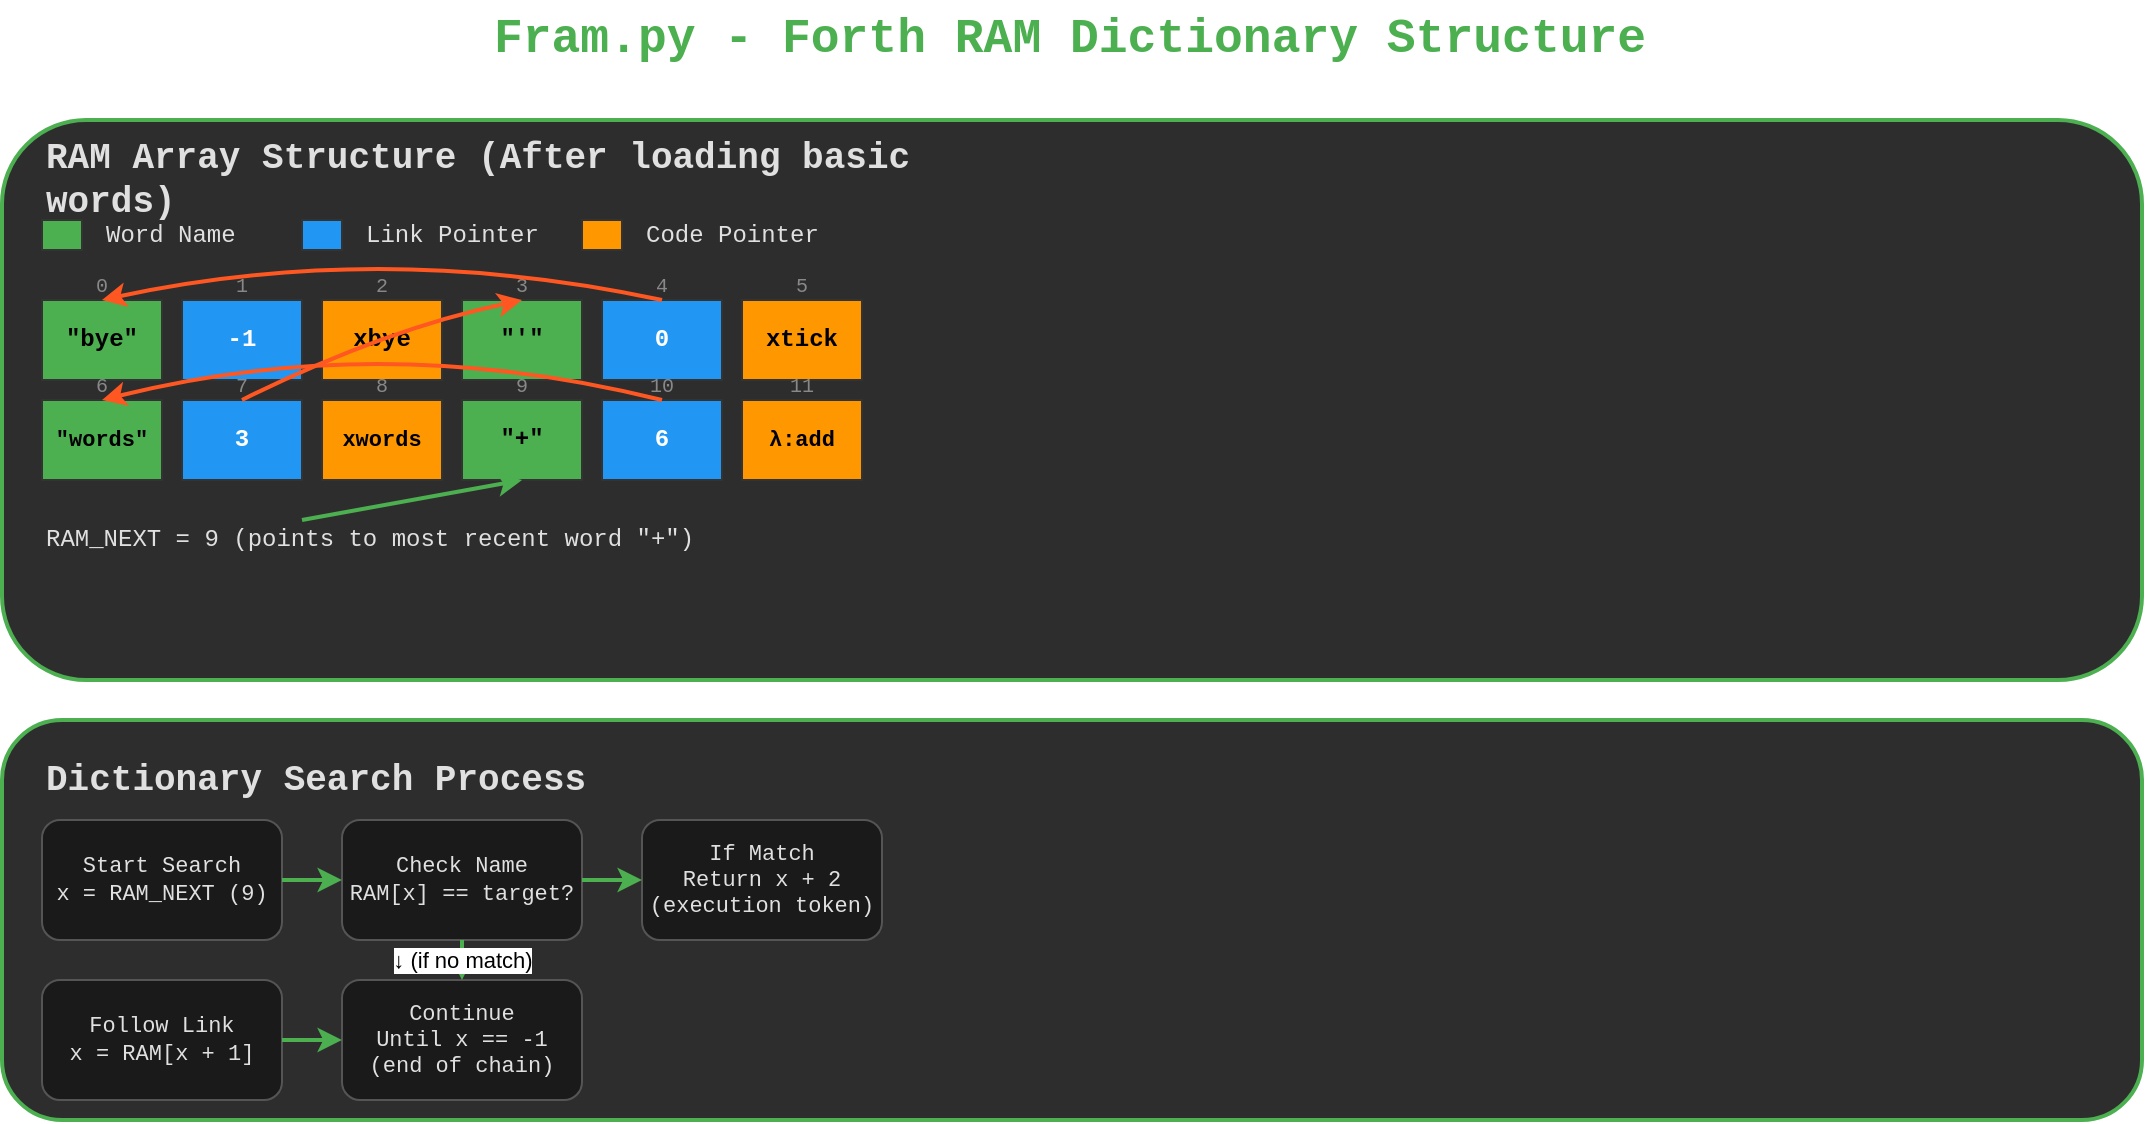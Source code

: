 <mxfile version="28.1.2" pages="2">
  <diagram name="Fram.py RAM Dictionary" id="pHEsUXLYuDOnjVTz-c3P">
    <mxGraphModel dx="1331" dy="600" grid="1" gridSize="10" guides="1" tooltips="1" connect="1" arrows="1" fold="1" page="1" pageScale="1" pageWidth="1100" pageHeight="850" math="0" shadow="0">
      <root>
        <mxCell id="0" />
        <mxCell id="1" parent="0" />
        <mxCell id="ycTcBiLF5rddi-YmPNB9-1" value="Fram.py - Forth RAM Dictionary Structure" style="text;html=1;strokeColor=none;fillColor=none;align=center;verticalAlign=middle;whiteSpace=wrap;rounded=0;fontSize=24;fontFamily=Courier New;fontStyle=1;fontColor=#4CAF50;" vertex="1" parent="1">
          <mxGeometry x="284" y="20" width="600" height="40" as="geometry" />
        </mxCell>
        <mxCell id="ycTcBiLF5rddi-YmPNB9-2" value="" style="rounded=1;whiteSpace=wrap;html=1;fillColor=#2d2d2d;strokeColor=#4CAF50;strokeWidth=2;" vertex="1" parent="1">
          <mxGeometry x="50" y="80" width="1070" height="280" as="geometry" />
        </mxCell>
        <mxCell id="ycTcBiLF5rddi-YmPNB9-3" value="RAM Array Structure (After loading basic words)" style="text;html=1;strokeColor=none;fillColor=none;align=left;verticalAlign=middle;whiteSpace=wrap;rounded=0;fontSize=18;fontFamily=Courier New;fontStyle=1;fontColor=#e0e0e0;" vertex="1" parent="1">
          <mxGeometry x="70" y="100" width="500" height="20" as="geometry" />
        </mxCell>
        <mxCell id="ycTcBiLF5rddi-YmPNB9-4" value="" style="rounded=0;whiteSpace=wrap;html=1;fillColor=#4CAF50;strokeColor=#333333;" vertex="1" parent="1">
          <mxGeometry x="70" y="130" width="20" height="15" as="geometry" />
        </mxCell>
        <mxCell id="ycTcBiLF5rddi-YmPNB9-5" value="Word Name" style="text;html=1;strokeColor=none;fillColor=none;align=left;verticalAlign=middle;whiteSpace=wrap;rounded=0;fontSize=12;fontFamily=Courier New;fontColor=#e0e0e0;" vertex="1" parent="1">
          <mxGeometry x="100" y="125" width="80" height="25" as="geometry" />
        </mxCell>
        <mxCell id="ycTcBiLF5rddi-YmPNB9-6" value="" style="rounded=0;whiteSpace=wrap;html=1;fillColor=#2196F3;strokeColor=#333333;" vertex="1" parent="1">
          <mxGeometry x="200" y="130" width="20" height="15" as="geometry" />
        </mxCell>
        <mxCell id="ycTcBiLF5rddi-YmPNB9-7" value="Link Pointer" style="text;html=1;strokeColor=none;fillColor=none;align=left;verticalAlign=middle;whiteSpace=wrap;rounded=0;fontSize=12;fontFamily=Courier New;fontColor=#e0e0e0;" vertex="1" parent="1">
          <mxGeometry x="230" y="125" width="90" height="25" as="geometry" />
        </mxCell>
        <mxCell id="ycTcBiLF5rddi-YmPNB9-8" value="" style="rounded=0;whiteSpace=wrap;html=1;fillColor=#FF9800;strokeColor=#333333;" vertex="1" parent="1">
          <mxGeometry x="340" y="130" width="20" height="15" as="geometry" />
        </mxCell>
        <mxCell id="ycTcBiLF5rddi-YmPNB9-9" value="Code Pointer" style="text;html=1;strokeColor=none;fillColor=none;align=left;verticalAlign=middle;whiteSpace=wrap;rounded=0;fontSize=12;fontFamily=Courier New;fontColor=#e0e0e0;" vertex="1" parent="1">
          <mxGeometry x="370" y="125" width="90" height="25" as="geometry" />
        </mxCell>
        <mxCell id="ycTcBiLF5rddi-YmPNB9-10" value="&quot;bye&quot;" style="rounded=0;whiteSpace=wrap;html=1;fillColor=#4CAF50;strokeColor=#333333;fontFamily=Courier New;fontSize=12;fontColor=#000000;fontStyle=1;" vertex="1" parent="1">
          <mxGeometry x="70" y="170" width="60" height="40" as="geometry" />
        </mxCell>
        <mxCell id="ycTcBiLF5rddi-YmPNB9-11" value="0" style="text;html=1;strokeColor=none;fillColor=none;align=center;verticalAlign=middle;whiteSpace=wrap;rounded=0;fontSize=10;fontFamily=Courier New;fontColor=#888888;" vertex="1" parent="1">
          <mxGeometry x="85" y="155" width="30" height="15" as="geometry" />
        </mxCell>
        <mxCell id="ycTcBiLF5rddi-YmPNB9-12" value="-1" style="rounded=0;whiteSpace=wrap;html=1;fillColor=#2196F3;strokeColor=#333333;fontFamily=Courier New;fontSize=12;fontColor=#ffffff;fontStyle=1;" vertex="1" parent="1">
          <mxGeometry x="140" y="170" width="60" height="40" as="geometry" />
        </mxCell>
        <mxCell id="ycTcBiLF5rddi-YmPNB9-13" value="1" style="text;html=1;strokeColor=none;fillColor=none;align=center;verticalAlign=middle;whiteSpace=wrap;rounded=0;fontSize=10;fontFamily=Courier New;fontColor=#888888;" vertex="1" parent="1">
          <mxGeometry x="155" y="155" width="30" height="15" as="geometry" />
        </mxCell>
        <mxCell id="ycTcBiLF5rddi-YmPNB9-14" value="xbye" style="rounded=0;whiteSpace=wrap;html=1;fillColor=#FF9800;strokeColor=#333333;fontFamily=Courier New;fontSize=12;fontColor=#000000;fontStyle=1;" vertex="1" parent="1">
          <mxGeometry x="210" y="170" width="60" height="40" as="geometry" />
        </mxCell>
        <mxCell id="ycTcBiLF5rddi-YmPNB9-15" value="2" style="text;html=1;strokeColor=none;fillColor=none;align=center;verticalAlign=middle;whiteSpace=wrap;rounded=0;fontSize=10;fontFamily=Courier New;fontColor=#888888;" vertex="1" parent="1">
          <mxGeometry x="225" y="155" width="30" height="15" as="geometry" />
        </mxCell>
        <mxCell id="ycTcBiLF5rddi-YmPNB9-16" value="&quot;&#39;&quot;" style="rounded=0;whiteSpace=wrap;html=1;fillColor=#4CAF50;strokeColor=#333333;fontFamily=Courier New;fontSize=12;fontColor=#000000;fontStyle=1;" vertex="1" parent="1">
          <mxGeometry x="280" y="170" width="60" height="40" as="geometry" />
        </mxCell>
        <mxCell id="ycTcBiLF5rddi-YmPNB9-17" value="3" style="text;html=1;strokeColor=none;fillColor=none;align=center;verticalAlign=middle;whiteSpace=wrap;rounded=0;fontSize=10;fontFamily=Courier New;fontColor=#888888;" vertex="1" parent="1">
          <mxGeometry x="295" y="155" width="30" height="15" as="geometry" />
        </mxCell>
        <mxCell id="ycTcBiLF5rddi-YmPNB9-18" value="0" style="rounded=0;whiteSpace=wrap;html=1;fillColor=#2196F3;strokeColor=#333333;fontFamily=Courier New;fontSize=12;fontColor=#ffffff;fontStyle=1;" vertex="1" parent="1">
          <mxGeometry x="350" y="170" width="60" height="40" as="geometry" />
        </mxCell>
        <mxCell id="ycTcBiLF5rddi-YmPNB9-19" value="4" style="text;html=1;strokeColor=none;fillColor=none;align=center;verticalAlign=middle;whiteSpace=wrap;rounded=0;fontSize=10;fontFamily=Courier New;fontColor=#888888;" vertex="1" parent="1">
          <mxGeometry x="365" y="155" width="30" height="15" as="geometry" />
        </mxCell>
        <mxCell id="ycTcBiLF5rddi-YmPNB9-20" value="xtick" style="rounded=0;whiteSpace=wrap;html=1;fillColor=#FF9800;strokeColor=#333333;fontFamily=Courier New;fontSize=12;fontColor=#000000;fontStyle=1;" vertex="1" parent="1">
          <mxGeometry x="420" y="170" width="60" height="40" as="geometry" />
        </mxCell>
        <mxCell id="ycTcBiLF5rddi-YmPNB9-21" value="5" style="text;html=1;strokeColor=none;fillColor=none;align=center;verticalAlign=middle;whiteSpace=wrap;rounded=0;fontSize=10;fontFamily=Courier New;fontColor=#888888;" vertex="1" parent="1">
          <mxGeometry x="435" y="155" width="30" height="15" as="geometry" />
        </mxCell>
        <mxCell id="ycTcBiLF5rddi-YmPNB9-22" value="&quot;words&quot;" style="rounded=0;whiteSpace=wrap;html=1;fillColor=#4CAF50;strokeColor=#333333;fontFamily=Courier New;fontSize=11;fontColor=#000000;fontStyle=1;" vertex="1" parent="1">
          <mxGeometry x="70" y="220" width="60" height="40" as="geometry" />
        </mxCell>
        <mxCell id="ycTcBiLF5rddi-YmPNB9-23" value="6" style="text;html=1;strokeColor=none;fillColor=none;align=center;verticalAlign=middle;whiteSpace=wrap;rounded=0;fontSize=10;fontFamily=Courier New;fontColor=#888888;" vertex="1" parent="1">
          <mxGeometry x="85" y="205" width="30" height="15" as="geometry" />
        </mxCell>
        <mxCell id="ycTcBiLF5rddi-YmPNB9-24" value="3" style="rounded=0;whiteSpace=wrap;html=1;fillColor=#2196F3;strokeColor=#333333;fontFamily=Courier New;fontSize=12;fontColor=#ffffff;fontStyle=1;" vertex="1" parent="1">
          <mxGeometry x="140" y="220" width="60" height="40" as="geometry" />
        </mxCell>
        <mxCell id="ycTcBiLF5rddi-YmPNB9-25" value="7" style="text;html=1;strokeColor=none;fillColor=none;align=center;verticalAlign=middle;whiteSpace=wrap;rounded=0;fontSize=10;fontFamily=Courier New;fontColor=#888888;" vertex="1" parent="1">
          <mxGeometry x="155" y="205" width="30" height="15" as="geometry" />
        </mxCell>
        <mxCell id="ycTcBiLF5rddi-YmPNB9-26" value="xwords" style="rounded=0;whiteSpace=wrap;html=1;fillColor=#FF9800;strokeColor=#333333;fontFamily=Courier New;fontSize=11;fontColor=#000000;fontStyle=1;" vertex="1" parent="1">
          <mxGeometry x="210" y="220" width="60" height="40" as="geometry" />
        </mxCell>
        <mxCell id="ycTcBiLF5rddi-YmPNB9-27" value="8" style="text;html=1;strokeColor=none;fillColor=none;align=center;verticalAlign=middle;whiteSpace=wrap;rounded=0;fontSize=10;fontFamily=Courier New;fontColor=#888888;" vertex="1" parent="1">
          <mxGeometry x="225" y="205" width="30" height="15" as="geometry" />
        </mxCell>
        <mxCell id="ycTcBiLF5rddi-YmPNB9-28" value="&quot;+&quot;" style="rounded=0;whiteSpace=wrap;html=1;fillColor=#4CAF50;strokeColor=#333333;fontFamily=Courier New;fontSize=12;fontColor=#000000;fontStyle=1;" vertex="1" parent="1">
          <mxGeometry x="280" y="220" width="60" height="40" as="geometry" />
        </mxCell>
        <mxCell id="ycTcBiLF5rddi-YmPNB9-29" value="9" style="text;html=1;strokeColor=none;fillColor=none;align=center;verticalAlign=middle;whiteSpace=wrap;rounded=0;fontSize=10;fontFamily=Courier New;fontColor=#888888;" vertex="1" parent="1">
          <mxGeometry x="295" y="205" width="30" height="15" as="geometry" />
        </mxCell>
        <mxCell id="ycTcBiLF5rddi-YmPNB9-30" value="6" style="rounded=0;whiteSpace=wrap;html=1;fillColor=#2196F3;strokeColor=#333333;fontFamily=Courier New;fontSize=12;fontColor=#ffffff;fontStyle=1;" vertex="1" parent="1">
          <mxGeometry x="350" y="220" width="60" height="40" as="geometry" />
        </mxCell>
        <mxCell id="ycTcBiLF5rddi-YmPNB9-31" value="10" style="text;html=1;strokeColor=none;fillColor=none;align=center;verticalAlign=middle;whiteSpace=wrap;rounded=0;fontSize=10;fontFamily=Courier New;fontColor=#888888;" vertex="1" parent="1">
          <mxGeometry x="360" y="205" width="40" height="15" as="geometry" />
        </mxCell>
        <mxCell id="ycTcBiLF5rddi-YmPNB9-32" value="λ:add" style="rounded=0;whiteSpace=wrap;html=1;fillColor=#FF9800;strokeColor=#333333;fontFamily=Courier New;fontSize=11;fontColor=#000000;fontStyle=1;" vertex="1" parent="1">
          <mxGeometry x="420" y="220" width="60" height="40" as="geometry" />
        </mxCell>
        <mxCell id="ycTcBiLF5rddi-YmPNB9-33" value="11" style="text;html=1;strokeColor=none;fillColor=none;align=center;verticalAlign=middle;whiteSpace=wrap;rounded=0;fontSize=10;fontFamily=Courier New;fontColor=#888888;" vertex="1" parent="1">
          <mxGeometry x="430" y="205" width="40" height="15" as="geometry" />
        </mxCell>
        <mxCell id="ycTcBiLF5rddi-YmPNB9-34" value="" style="curved=1;endArrow=classic;html=1;strokeColor=#FF5722;strokeWidth=2;fillColor=none;" edge="1" parent="1">
          <mxGeometry width="50" height="50" relative="1" as="geometry">
            <mxPoint x="380" y="220" as="sourcePoint" />
            <mxPoint x="100" y="220" as="targetPoint" />
            <Array as="points">
              <mxPoint x="240" y="185" />
            </Array>
          </mxGeometry>
        </mxCell>
        <mxCell id="ycTcBiLF5rddi-YmPNB9-35" value="" style="curved=1;endArrow=classic;html=1;strokeColor=#FF5722;strokeWidth=2;fillColor=none;" edge="1" parent="1">
          <mxGeometry width="50" height="50" relative="1" as="geometry">
            <mxPoint x="170" y="220" as="sourcePoint" />
            <mxPoint x="310" y="170" as="targetPoint" />
            <Array as="points">
              <mxPoint x="240" y="185" />
            </Array>
          </mxGeometry>
        </mxCell>
        <mxCell id="ycTcBiLF5rddi-YmPNB9-36" value="" style="curved=1;endArrow=classic;html=1;strokeColor=#FF5722;strokeWidth=2;fillColor=none;" edge="1" parent="1">
          <mxGeometry width="50" height="50" relative="1" as="geometry">
            <mxPoint x="380" y="170" as="sourcePoint" />
            <mxPoint x="100" y="170" as="targetPoint" />
            <Array as="points">
              <mxPoint x="240" y="140" />
            </Array>
          </mxGeometry>
        </mxCell>
        <mxCell id="ycTcBiLF5rddi-YmPNB9-37" value="RAM_NEXT = 9 (points to most recent word &quot;+&quot;)" style="text;html=1;strokeColor=none;fillColor=none;align=left;verticalAlign=middle;whiteSpace=wrap;rounded=0;fontSize=12;fontFamily=Courier New;fontColor=#e0e0e0;" vertex="1" parent="1">
          <mxGeometry x="70" y="280" width="400" height="20" as="geometry" />
        </mxCell>
        <mxCell id="ycTcBiLF5rddi-YmPNB9-38" value="" style="endArrow=classic;html=1;strokeColor=#4CAF50;strokeWidth=2;" edge="1" parent="1">
          <mxGeometry width="50" height="50" relative="1" as="geometry">
            <mxPoint x="200" y="280" as="sourcePoint" />
            <mxPoint x="310" y="260" as="targetPoint" />
          </mxGeometry>
        </mxCell>
        <mxCell id="ycTcBiLF5rddi-YmPNB9-39" value="" style="rounded=1;whiteSpace=wrap;html=1;fillColor=#2d2d2d;strokeColor=#4CAF50;strokeWidth=2;" vertex="1" parent="1">
          <mxGeometry x="50" y="380" width="1070" height="200" as="geometry" />
        </mxCell>
        <mxCell id="ycTcBiLF5rddi-YmPNB9-40" value="Dictionary Search Process" style="text;html=1;strokeColor=none;fillColor=none;align=left;verticalAlign=middle;whiteSpace=wrap;rounded=0;fontSize=18;fontFamily=Courier New;fontStyle=1;fontColor=#e0e0e0;" vertex="1" parent="1">
          <mxGeometry x="70" y="400" width="300" height="20" as="geometry" />
        </mxCell>
        <mxCell id="ycTcBiLF5rddi-YmPNB9-41" value="Start Search&#xa;x = RAM_NEXT (9)" style="rounded=1;whiteSpace=wrap;html=1;fillColor=#1a1a1a;strokeColor=#555555;fontFamily=Courier New;fontSize=11;fontColor=#e0e0e0;" vertex="1" parent="1">
          <mxGeometry x="70" y="430" width="120" height="60" as="geometry" />
        </mxCell>
        <mxCell id="ycTcBiLF5rddi-YmPNB9-42" value="Check Name&#xa;RAM[x] == target?" style="rounded=1;whiteSpace=wrap;html=1;fillColor=#1a1a1a;strokeColor=#555555;fontFamily=Courier New;fontSize=11;fontColor=#e0e0e0;" vertex="1" parent="1">
          <mxGeometry x="220" y="430" width="120" height="60" as="geometry" />
        </mxCell>
        <mxCell id="ycTcBiLF5rddi-YmPNB9-43" value="If Match&#xa;Return x + 2&#xa;(execution token)" style="rounded=1;whiteSpace=wrap;html=1;fillColor=#1a1a1a;strokeColor=#555555;fontFamily=Courier New;fontSize=11;fontColor=#e0e0e0;" vertex="1" parent="1">
          <mxGeometry x="370" y="430" width="120" height="60" as="geometry" />
        </mxCell>
        <mxCell id="ycTcBiLF5rddi-YmPNB9-44" value="Follow Link&#xa;x = RAM[x + 1]" style="rounded=1;whiteSpace=wrap;html=1;fillColor=#1a1a1a;strokeColor=#555555;fontFamily=Courier New;fontSize=11;fontColor=#e0e0e0;" vertex="1" parent="1">
          <mxGeometry x="70" y="510" width="120" height="60" as="geometry" />
        </mxCell>
        <mxCell id="ycTcBiLF5rddi-YmPNB9-45" value="Continue&#xa;Until x == -1&#xa;(end of chain)" style="rounded=1;whiteSpace=wrap;html=1;fillColor=#1a1a1a;strokeColor=#555555;fontFamily=Courier New;fontSize=11;fontColor=#e0e0e0;" vertex="1" parent="1">
          <mxGeometry x="220" y="510" width="120" height="60" as="geometry" />
        </mxCell>
        <mxCell id="ycTcBiLF5rddi-YmPNB9-46" value="" style="endArrow=classic;html=1;strokeColor=#4CAF50;strokeWidth=2;" edge="1" parent="1" source="ycTcBiLF5rddi-YmPNB9-41" target="ycTcBiLF5rddi-YmPNB9-42">
          <mxGeometry width="50" height="50" relative="1" as="geometry">
            <mxPoint x="190" y="460" as="sourcePoint" />
            <mxPoint x="220" y="460" as="targetPoint" />
          </mxGeometry>
        </mxCell>
        <mxCell id="ycTcBiLF5rddi-YmPNB9-47" value="" style="endArrow=classic;html=1;strokeColor=#4CAF50;strokeWidth=2;" edge="1" parent="1" source="ycTcBiLF5rddi-YmPNB9-42" target="ycTcBiLF5rddi-YmPNB9-43">
          <mxGeometry width="50" height="50" relative="1" as="geometry">
            <mxPoint x="340" y="460" as="sourcePoint" />
            <mxPoint x="370" y="460" as="targetPoint" />
          </mxGeometry>
        </mxCell>
        <mxCell id="ycTcBiLF5rddi-YmPNB9-48" value="" style="endArrow=classic;html=1;strokeColor=#4CAF50;strokeWidth=2;" edge="1" parent="1" source="ycTcBiLF5rddi-YmPNB9-44" target="ycTcBiLF5rddi-YmPNB9-45">
          <mxGeometry width="50" height="50" relative="1" as="geometry">
            <mxPoint x="190" y="540" as="sourcePoint" />
            <mxPoint x="220" y="540" as="targetPoint" />
          </mxGeometry>
        </mxCell>
        <mxCell id="ycTcBiLF5rddi-YmPNB9-49" value="↓ (if no match)" style="endArrow=classic;html=1;strokeColor=#4CAF50;strokeWidth=2;" edge="1" parent="1">
          <mxGeometry width="50" height="50" relative="1" as="geometry">
            <mxPoint x="280" y="490" as="sourcePoint" />
            <mxPoint x="280" y="510" as="targetPoint" />
          </mxGeometry>
        </mxCell>
      </root>
    </mxGraphModel>
  </diagram>
  <diagram id="4nlL2m9TFj3czvViA6M5" name="RAM array of bytes">
    <mxGraphModel dx="624" dy="323" grid="1" gridSize="10" guides="1" tooltips="1" connect="1" arrows="1" fold="1" page="1" pageScale="1" pageWidth="1100" pageHeight="850" math="0" shadow="0">
      <root>
        <mxCell id="0" />
        <mxCell id="1" parent="0" />
        <mxCell id="Cxth4Tz4AN_hJ6zlJMw6-1" value="bye&amp;nbsp;" style="rounded=1;whiteSpace=wrap;html=1;" vertex="1" parent="1">
          <mxGeometry x="80" y="80" width="80" height="30" as="geometry" />
        </mxCell>
        <mxCell id="Cxth4Tz4AN_hJ6zlJMw6-2" value="-1" style="rounded=1;whiteSpace=wrap;html=1;" vertex="1" parent="1">
          <mxGeometry x="160" y="80" width="80" height="30" as="geometry" />
        </mxCell>
        <mxCell id="Cxth4Tz4AN_hJ6zlJMw6-3" value="&amp;amp;xbye" style="rounded=1;whiteSpace=wrap;html=1;" vertex="1" parent="1">
          <mxGeometry x="240" y="80" width="80" height="30" as="geometry" />
        </mxCell>
        <mxCell id="Wpz3WKlENkfW8VNBVMBR-1" value="&#39;&amp;nbsp; &amp;nbsp;" style="rounded=1;whiteSpace=wrap;html=1;" vertex="1" parent="1">
          <mxGeometry x="360" y="80" width="80" height="30" as="geometry" />
        </mxCell>
        <mxCell id="Wpz3WKlENkfW8VNBVMBR-2" value="0" style="rounded=1;whiteSpace=wrap;html=1;" vertex="1" parent="1">
          <mxGeometry x="440" y="80" width="80" height="30" as="geometry" />
        </mxCell>
        <mxCell id="Wpz3WKlENkfW8VNBVMBR-3" value="&amp;amp;xtick" style="rounded=1;whiteSpace=wrap;html=1;" vertex="1" parent="1">
          <mxGeometry x="520" y="80" width="80" height="30" as="geometry" />
        </mxCell>
        <mxCell id="Wpz3WKlENkfW8VNBVMBR-4" value="" style="rounded=1;whiteSpace=wrap;html=1;" vertex="1" parent="1">
          <mxGeometry x="80" y="160" width="80" height="30" as="geometry" />
        </mxCell>
        <mxCell id="Wpz3WKlENkfW8VNBVMBR-5" value="" style="rounded=1;whiteSpace=wrap;html=1;" vertex="1" parent="1">
          <mxGeometry x="160" y="160" width="80" height="30" as="geometry" />
        </mxCell>
        <mxCell id="Wpz3WKlENkfW8VNBVMBR-6" value="" style="rounded=1;whiteSpace=wrap;html=1;" vertex="1" parent="1">
          <mxGeometry x="240" y="160" width="80" height="30" as="geometry" />
        </mxCell>
        <mxCell id="Wpz3WKlENkfW8VNBVMBR-7" value="" style="rounded=1;whiteSpace=wrap;html=1;" vertex="1" parent="1">
          <mxGeometry x="360" y="160" width="80" height="30" as="geometry" />
        </mxCell>
        <mxCell id="Wpz3WKlENkfW8VNBVMBR-8" value="" style="rounded=1;whiteSpace=wrap;html=1;" vertex="1" parent="1">
          <mxGeometry x="440" y="160" width="80" height="30" as="geometry" />
        </mxCell>
        <mxCell id="Wpz3WKlENkfW8VNBVMBR-9" value="" style="rounded=1;whiteSpace=wrap;html=1;" vertex="1" parent="1">
          <mxGeometry x="520" y="160" width="80" height="30" as="geometry" />
        </mxCell>
        <mxCell id="Wpz3WKlENkfW8VNBVMBR-18" value="" style="rounded=1;whiteSpace=wrap;html=1;" vertex="1" parent="1">
          <mxGeometry x="200" y="280" width="20" height="20" as="geometry" />
        </mxCell>
        <mxCell id="Wpz3WKlENkfW8VNBVMBR-19" value="" style="rounded=1;whiteSpace=wrap;html=1;" vertex="1" parent="1">
          <mxGeometry x="200" y="280" width="20" height="20" as="geometry" />
        </mxCell>
        <mxCell id="Wpz3WKlENkfW8VNBVMBR-20" value="" style="rounded=1;whiteSpace=wrap;html=1;" vertex="1" parent="1">
          <mxGeometry x="200" y="300" width="20" height="20" as="geometry" />
        </mxCell>
        <mxCell id="Wpz3WKlENkfW8VNBVMBR-21" value="" style="rounded=1;whiteSpace=wrap;html=1;" vertex="1" parent="1">
          <mxGeometry x="200" y="320" width="20" height="20" as="geometry" />
        </mxCell>
        <mxCell id="Wpz3WKlENkfW8VNBVMBR-22" value="" style="rounded=1;whiteSpace=wrap;html=1;" vertex="1" parent="1">
          <mxGeometry x="200" y="320" width="20" height="20" as="geometry" />
        </mxCell>
        <mxCell id="Wpz3WKlENkfW8VNBVMBR-23" value="" style="rounded=1;whiteSpace=wrap;html=1;" vertex="1" parent="1">
          <mxGeometry x="200" y="340" width="20" height="20" as="geometry" />
        </mxCell>
        <mxCell id="Wpz3WKlENkfW8VNBVMBR-24" value="" style="rounded=1;whiteSpace=wrap;html=1;" vertex="1" parent="1">
          <mxGeometry x="200" y="360" width="20" height="20" as="geometry" />
        </mxCell>
        <mxCell id="Wpz3WKlENkfW8VNBVMBR-25" value="" style="rounded=1;whiteSpace=wrap;html=1;" vertex="1" parent="1">
          <mxGeometry x="200" y="360" width="20" height="20" as="geometry" />
        </mxCell>
        <mxCell id="Wpz3WKlENkfW8VNBVMBR-26" value="" style="rounded=1;whiteSpace=wrap;html=1;" vertex="1" parent="1">
          <mxGeometry x="200" y="380" width="20" height="20" as="geometry" />
        </mxCell>
        <mxCell id="Wpz3WKlENkfW8VNBVMBR-27" value="" style="rounded=1;whiteSpace=wrap;html=1;" vertex="1" parent="1">
          <mxGeometry x="200" y="400" width="20" height="20" as="geometry" />
        </mxCell>
        <mxCell id="Wpz3WKlENkfW8VNBVMBR-28" value="" style="rounded=1;whiteSpace=wrap;html=1;" vertex="1" parent="1">
          <mxGeometry x="200" y="400" width="20" height="20" as="geometry" />
        </mxCell>
        <mxCell id="Wpz3WKlENkfW8VNBVMBR-29" value="" style="rounded=1;whiteSpace=wrap;html=1;" vertex="1" parent="1">
          <mxGeometry x="200" y="420" width="20" height="20" as="geometry" />
        </mxCell>
        <mxCell id="Wpz3WKlENkfW8VNBVMBR-30" value="" style="rounded=1;whiteSpace=wrap;html=1;" vertex="1" parent="1">
          <mxGeometry x="200" y="440" width="20" height="20" as="geometry" />
        </mxCell>
        <mxCell id="Wpz3WKlENkfW8VNBVMBR-31" value="" style="rounded=1;whiteSpace=wrap;html=1;" vertex="1" parent="1">
          <mxGeometry x="200" y="440" width="20" height="20" as="geometry" />
        </mxCell>
        <mxCell id="Wpz3WKlENkfW8VNBVMBR-32" value="" style="rounded=1;whiteSpace=wrap;html=1;" vertex="1" parent="1">
          <mxGeometry x="200" y="460" width="20" height="20" as="geometry" />
        </mxCell>
        <mxCell id="Wpz3WKlENkfW8VNBVMBR-33" value="" style="rounded=1;whiteSpace=wrap;html=1;" vertex="1" parent="1">
          <mxGeometry x="200" y="480" width="20" height="20" as="geometry" />
        </mxCell>
        <mxCell id="Wpz3WKlENkfW8VNBVMBR-34" value="" style="rounded=1;whiteSpace=wrap;html=1;" vertex="1" parent="1">
          <mxGeometry x="200" y="480" width="20" height="20" as="geometry" />
        </mxCell>
        <mxCell id="Wpz3WKlENkfW8VNBVMBR-35" value="" style="rounded=1;whiteSpace=wrap;html=1;" vertex="1" parent="1">
          <mxGeometry x="200" y="500" width="20" height="20" as="geometry" />
        </mxCell>
        <mxCell id="9xnOEN_wwu08kPwIAvKj-1" value="" style="rounded=1;whiteSpace=wrap;html=1;" vertex="1" parent="1">
          <mxGeometry x="200" y="280" width="20" height="20" as="geometry" />
        </mxCell>
        <mxCell id="9xnOEN_wwu08kPwIAvKj-2" value="0" style="rounded=1;whiteSpace=wrap;html=1;strokeColor=none;labelBackgroundColor=none;textOpacity=50;fillColor=none;" vertex="1" parent="1">
          <mxGeometry x="70" y="50" width="20" height="20" as="geometry" />
        </mxCell>
        <mxCell id="9xnOEN_wwu08kPwIAvKj-3" value="1" style="rounded=1;whiteSpace=wrap;html=1;strokeColor=none;labelBackgroundColor=none;textOpacity=50;fillColor=none;" vertex="1" parent="1">
          <mxGeometry x="110" y="50" width="20" height="20" as="geometry" />
        </mxCell>
        <mxCell id="9xnOEN_wwu08kPwIAvKj-4" value="2" style="rounded=1;whiteSpace=wrap;html=1;strokeColor=none;labelBackgroundColor=none;textOpacity=50;fillColor=none;" vertex="1" parent="1">
          <mxGeometry x="150" y="50" width="20" height="20" as="geometry" />
        </mxCell>
        <mxCell id="9xnOEN_wwu08kPwIAvKj-5" value="3" style="rounded=1;whiteSpace=wrap;html=1;strokeColor=none;labelBackgroundColor=none;textOpacity=50;fillColor=none;" vertex="1" parent="1">
          <mxGeometry x="190" y="50" width="20" height="20" as="geometry" />
        </mxCell>
        <mxCell id="9xnOEN_wwu08kPwIAvKj-6" value="4" style="rounded=1;whiteSpace=wrap;html=1;strokeColor=none;labelBackgroundColor=none;textOpacity=50;fillColor=none;" vertex="1" parent="1">
          <mxGeometry x="230" y="50" width="20" height="20" as="geometry" />
        </mxCell>
        <mxCell id="9xnOEN_wwu08kPwIAvKj-7" value="5" style="rounded=1;whiteSpace=wrap;html=1;strokeColor=none;labelBackgroundColor=none;textOpacity=50;fillColor=none;" vertex="1" parent="1">
          <mxGeometry x="270" y="50" width="20" height="20" as="geometry" />
        </mxCell>
        <mxCell id="9xnOEN_wwu08kPwIAvKj-8" value="6" style="rounded=1;whiteSpace=wrap;html=1;strokeColor=none;labelBackgroundColor=none;textOpacity=50;fillColor=none;" vertex="1" parent="1">
          <mxGeometry x="350" y="50" width="20" height="20" as="geometry" />
        </mxCell>
        <mxCell id="9xnOEN_wwu08kPwIAvKj-9" value="7" style="rounded=1;whiteSpace=wrap;html=1;strokeColor=none;labelBackgroundColor=none;textOpacity=50;fillColor=none;" vertex="1" parent="1">
          <mxGeometry x="390" y="50" width="20" height="20" as="geometry" />
        </mxCell>
        <mxCell id="9xnOEN_wwu08kPwIAvKj-10" value="8" style="rounded=1;whiteSpace=wrap;html=1;strokeColor=none;labelBackgroundColor=none;textOpacity=50;fillColor=none;" vertex="1" parent="1">
          <mxGeometry x="430" y="50" width="20" height="20" as="geometry" />
        </mxCell>
        <mxCell id="9xnOEN_wwu08kPwIAvKj-11" value="9" style="rounded=1;whiteSpace=wrap;html=1;strokeColor=none;labelBackgroundColor=none;textOpacity=50;fillColor=none;" vertex="1" parent="1">
          <mxGeometry x="470" y="50" width="20" height="20" as="geometry" />
        </mxCell>
        <mxCell id="9xnOEN_wwu08kPwIAvKj-12" value="A" style="rounded=1;whiteSpace=wrap;html=1;strokeColor=none;labelBackgroundColor=none;textOpacity=50;fillColor=none;" vertex="1" parent="1">
          <mxGeometry x="510" y="50" width="20" height="20" as="geometry" />
        </mxCell>
        <mxCell id="9xnOEN_wwu08kPwIAvKj-13" value="B" style="rounded=1;whiteSpace=wrap;html=1;strokeColor=none;labelBackgroundColor=none;textOpacity=50;fillColor=none;" vertex="1" parent="1">
          <mxGeometry x="550" y="50" width="20" height="20" as="geometry" />
        </mxCell>
        <mxCell id="9xnOEN_wwu08kPwIAvKj-14" value="C" style="rounded=1;whiteSpace=wrap;html=1;strokeColor=none;labelBackgroundColor=none;textOpacity=50;fillColor=none;" vertex="1" parent="1">
          <mxGeometry x="70" y="130" width="20" height="20" as="geometry" />
        </mxCell>
        <mxCell id="9xnOEN_wwu08kPwIAvKj-15" value="D" style="rounded=1;whiteSpace=wrap;html=1;strokeColor=none;labelBackgroundColor=none;textOpacity=50;fillColor=none;" vertex="1" parent="1">
          <mxGeometry x="110" y="130" width="20" height="20" as="geometry" />
        </mxCell>
        <mxCell id="9xnOEN_wwu08kPwIAvKj-16" value="E" style="rounded=1;whiteSpace=wrap;html=1;strokeColor=none;labelBackgroundColor=none;textOpacity=50;fillColor=none;" vertex="1" parent="1">
          <mxGeometry x="150" y="130" width="20" height="20" as="geometry" />
        </mxCell>
        <mxCell id="9xnOEN_wwu08kPwIAvKj-17" value="F" style="rounded=1;whiteSpace=wrap;html=1;strokeColor=none;labelBackgroundColor=none;textOpacity=50;fillColor=none;" vertex="1" parent="1">
          <mxGeometry x="190" y="130" width="20" height="20" as="geometry" />
        </mxCell>
        <mxCell id="9xnOEN_wwu08kPwIAvKj-18" value="10" style="rounded=1;whiteSpace=wrap;html=1;strokeColor=none;labelBackgroundColor=none;textOpacity=50;fillColor=none;" vertex="1" parent="1">
          <mxGeometry x="230" y="130" width="20" height="20" as="geometry" />
        </mxCell>
        <mxCell id="9xnOEN_wwu08kPwIAvKj-19" value="11" style="rounded=1;whiteSpace=wrap;html=1;strokeColor=none;labelBackgroundColor=none;textOpacity=50;fillColor=none;" vertex="1" parent="1">
          <mxGeometry x="270" y="130" width="20" height="20" as="geometry" />
        </mxCell>
        <mxCell id="9xnOEN_wwu08kPwIAvKj-20" value="12" style="rounded=1;whiteSpace=wrap;html=1;strokeColor=none;labelBackgroundColor=none;textOpacity=50;fillColor=none;" vertex="1" parent="1">
          <mxGeometry x="350" y="130" width="20" height="20" as="geometry" />
        </mxCell>
        <mxCell id="9xnOEN_wwu08kPwIAvKj-21" value="13" style="rounded=1;whiteSpace=wrap;html=1;strokeColor=none;labelBackgroundColor=none;textOpacity=50;fillColor=none;" vertex="1" parent="1">
          <mxGeometry x="390" y="130" width="20" height="20" as="geometry" />
        </mxCell>
        <mxCell id="9xnOEN_wwu08kPwIAvKj-22" value="14" style="rounded=1;whiteSpace=wrap;html=1;strokeColor=none;labelBackgroundColor=none;textOpacity=50;fillColor=none;" vertex="1" parent="1">
          <mxGeometry x="430" y="130" width="20" height="20" as="geometry" />
        </mxCell>
        <mxCell id="9xnOEN_wwu08kPwIAvKj-23" value="15" style="rounded=1;whiteSpace=wrap;html=1;strokeColor=none;labelBackgroundColor=none;textOpacity=50;fillColor=none;" vertex="1" parent="1">
          <mxGeometry x="470" y="130" width="20" height="20" as="geometry" />
        </mxCell>
        <mxCell id="9xnOEN_wwu08kPwIAvKj-24" value="16" style="rounded=1;whiteSpace=wrap;html=1;strokeColor=none;labelBackgroundColor=none;textOpacity=50;fillColor=none;" vertex="1" parent="1">
          <mxGeometry x="510" y="130" width="20" height="20" as="geometry" />
        </mxCell>
        <mxCell id="9xnOEN_wwu08kPwIAvKj-25" value="17" style="rounded=1;whiteSpace=wrap;html=1;strokeColor=none;labelBackgroundColor=none;textOpacity=50;fillColor=none;" vertex="1" parent="1">
          <mxGeometry x="550" y="130" width="20" height="20" as="geometry" />
        </mxCell>
      </root>
    </mxGraphModel>
  </diagram>
</mxfile>
